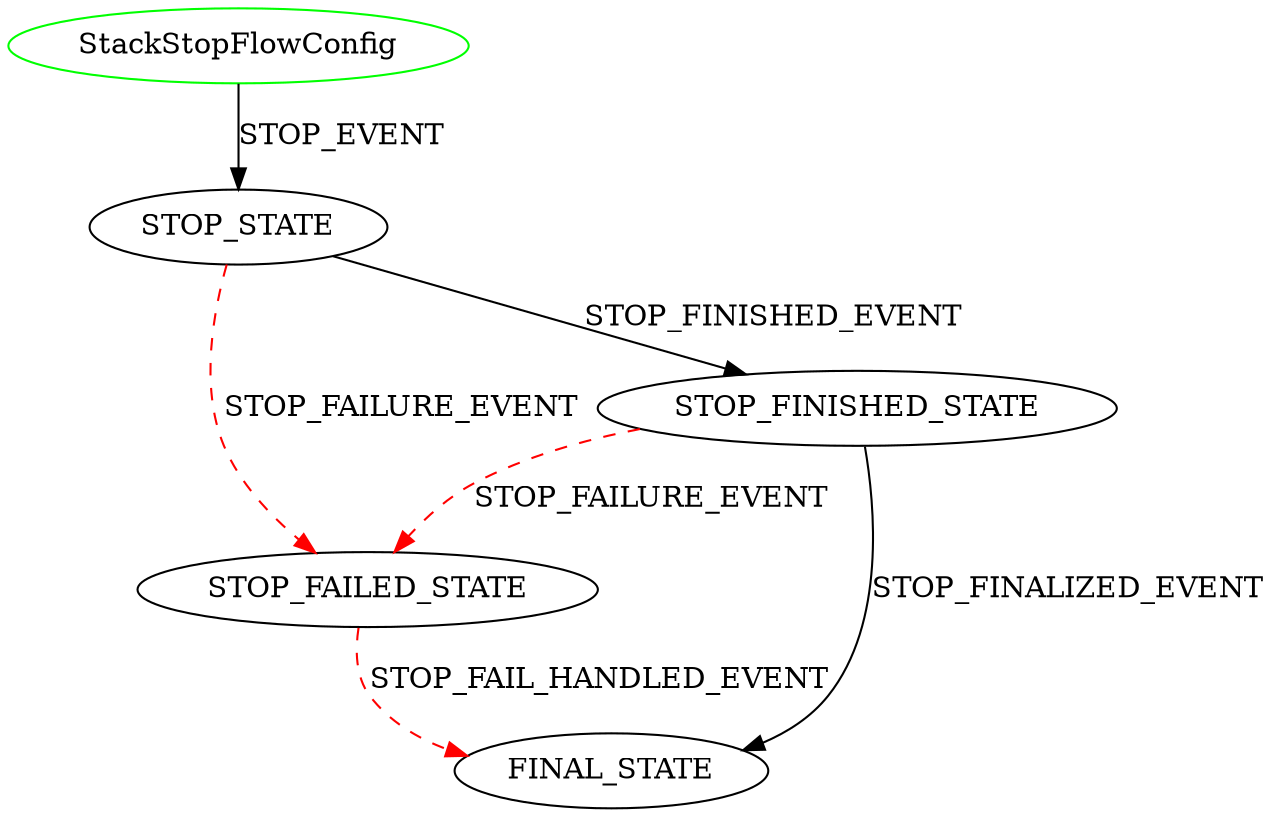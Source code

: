 digraph {
INIT_STATE [label="StackStopFlowConfig" shape=ellipse color=green];
INIT_STATE -> STOP_STATE [label="STOP_EVENT" color=black style=solid];
STOP_STATE -> STOP_FAILED_STATE [label="STOP_FAILURE_EVENT" color=red style=dashed];
STOP_FAILED_STATE -> FINAL_STATE [label="STOP_FAIL_HANDLED_EVENT" color=red style=dashed];
STOP_STATE -> STOP_FINISHED_STATE [label="STOP_FINISHED_EVENT" color=black style=solid];
STOP_FINISHED_STATE -> STOP_FAILED_STATE [label="STOP_FAILURE_EVENT" color=red style=dashed];
STOP_FINISHED_STATE -> FINAL_STATE [label="STOP_FINALIZED_EVENT" color=black style=solid];
}